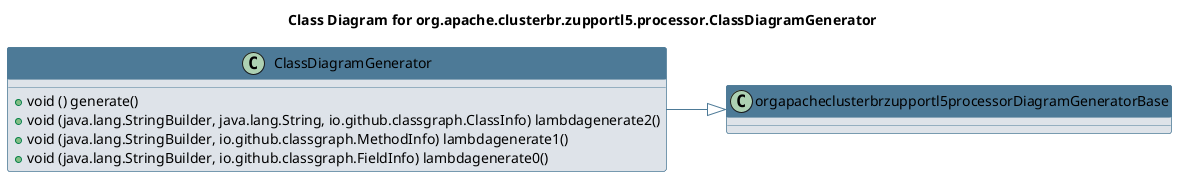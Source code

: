 @startuml 
skinparam class { 
 BackgroundColor #DEE3E9 
 ArrowColor #4D7A97 
 BorderColor #4D7A97 
}
left to right direction 
title Class Diagram for org.apache.clusterbr.zupportl5.processor.ClassDiagramGenerator
skinparam titleBackgroundColor White
skinparam classHeaderBackgroundColor #4D7A97 
skinparam stereotypeCBackgroundColor #F8981D 

class ClassDiagramGenerator {
 + void () generate()
 + void (java.lang.StringBuilder, java.lang.String, io.github.classgraph.ClassInfo) lambdagenerate2()
 + void (java.lang.StringBuilder, io.github.classgraph.MethodInfo) lambdagenerate1()
 + void (java.lang.StringBuilder, io.github.classgraph.FieldInfo) lambdagenerate0()
}
ClassDiagramGenerator --|> orgapacheclusterbrzupportl5processorDiagramGeneratorBase
@enduml